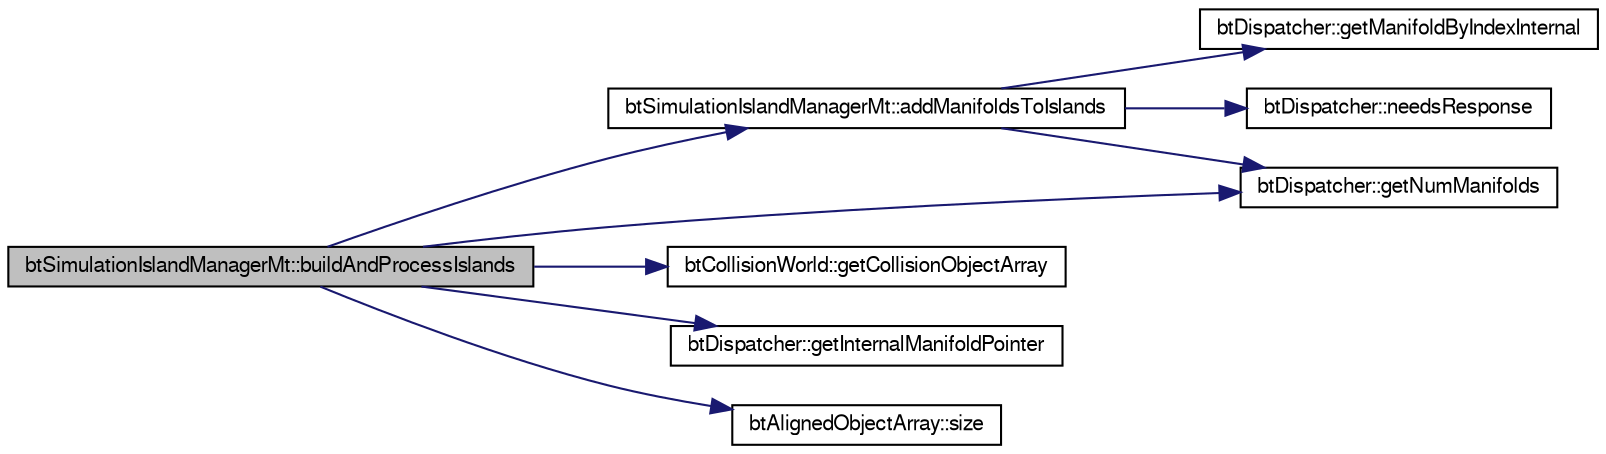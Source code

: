 digraph G
{
  bgcolor="transparent";
  edge [fontname="FreeSans",fontsize=10,labelfontname="FreeSans",labelfontsize=10];
  node [fontname="FreeSans",fontsize=10,shape=record];
  rankdir=LR;
  Node1 [label="btSimulationIslandManagerMt::buildAndProcessIslands",height=0.2,width=0.4,color="black", fillcolor="grey75", style="filled" fontcolor="black"];
  Node1 -> Node2 [color="midnightblue",fontsize=10,style="solid"];
  Node2 [label="btSimulationIslandManagerMt::addManifoldsToIslands",height=0.2,width=0.4,color="black",URL="$classbt_simulation_island_manager_mt.html#77eadf262f5a0e63053e3efcc9ccfec9"];
  Node2 -> Node3 [color="midnightblue",fontsize=10,style="solid"];
  Node3 [label="btDispatcher::getManifoldByIndexInternal",height=0.2,width=0.4,color="black",URL="$classbt_dispatcher.html#39b0732750f15f48d2e8faa2de18d4e0"];
  Node2 -> Node4 [color="midnightblue",fontsize=10,style="solid"];
  Node4 [label="btDispatcher::getNumManifolds",height=0.2,width=0.4,color="black",URL="$classbt_dispatcher.html#0c94a046ac053c226d43211c5379c31f"];
  Node2 -> Node5 [color="midnightblue",fontsize=10,style="solid"];
  Node5 [label="btDispatcher::needsResponse",height=0.2,width=0.4,color="black",URL="$classbt_dispatcher.html#a3ac9c7d70da34e5647da1018880624d"];
  Node1 -> Node6 [color="midnightblue",fontsize=10,style="solid"];
  Node6 [label="btCollisionWorld::getCollisionObjectArray",height=0.2,width=0.4,color="black",URL="$classbt_collision_world.html#43e878669b2e755992acc41fad1cda30"];
  Node1 -> Node7 [color="midnightblue",fontsize=10,style="solid"];
  Node7 [label="btDispatcher::getInternalManifoldPointer",height=0.2,width=0.4,color="black",URL="$classbt_dispatcher.html#6dc66e497da821c3646e1f89f7d53412"];
  Node1 -> Node4 [color="midnightblue",fontsize=10,style="solid"];
  Node1 -> Node8 [color="midnightblue",fontsize=10,style="solid"];
  Node8 [label="btAlignedObjectArray::size",height=0.2,width=0.4,color="black",URL="$classbt_aligned_object_array.html#6bdd14c7599ecb95e8d83dd5a715f9b7",tooltip="return the number of elements in the array"];
}
